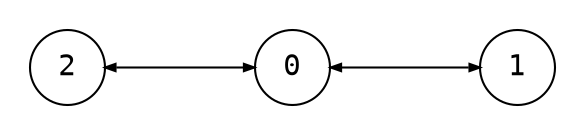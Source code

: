 digraph {
    node [shape=circle, fontname="monospace"];
    edge [arrowsize=0.5];
    layout=circo;
    pad=0.2;

    0 [label="0"];
    1 [label="1"];
    2 [label="2"];

    0 -> 1 [dir="both"];
    0 -> 2 [dir="both"];
}